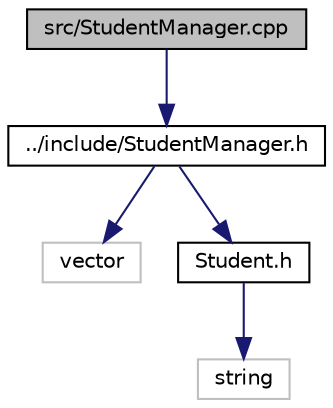 digraph "src/StudentManager.cpp"
{
 // LATEX_PDF_SIZE
  edge [fontname="Helvetica",fontsize="10",labelfontname="Helvetica",labelfontsize="10"];
  node [fontname="Helvetica",fontsize="10",shape=record];
  Node1 [label="src/StudentManager.cpp",height=0.2,width=0.4,color="black", fillcolor="grey75", style="filled", fontcolor="black",tooltip="Implementación de la clase StudentManager."];
  Node1 -> Node2 [color="midnightblue",fontsize="10",style="solid",fontname="Helvetica"];
  Node2 [label="../include/StudentManager.h",height=0.2,width=0.4,color="black", fillcolor="white", style="filled",URL="$StudentManager_8h.html",tooltip="Definición de la clase StudentManager para gestionar estudiantes."];
  Node2 -> Node3 [color="midnightblue",fontsize="10",style="solid",fontname="Helvetica"];
  Node3 [label="vector",height=0.2,width=0.4,color="grey75", fillcolor="white", style="filled",tooltip=" "];
  Node2 -> Node4 [color="midnightblue",fontsize="10",style="solid",fontname="Helvetica"];
  Node4 [label="Student.h",height=0.2,width=0.4,color="black", fillcolor="white", style="filled",URL="$Student_8h.html",tooltip="Definición de la clase Student para manejar información de estudiantes."];
  Node4 -> Node5 [color="midnightblue",fontsize="10",style="solid",fontname="Helvetica"];
  Node5 [label="string",height=0.2,width=0.4,color="grey75", fillcolor="white", style="filled",tooltip=" "];
}
